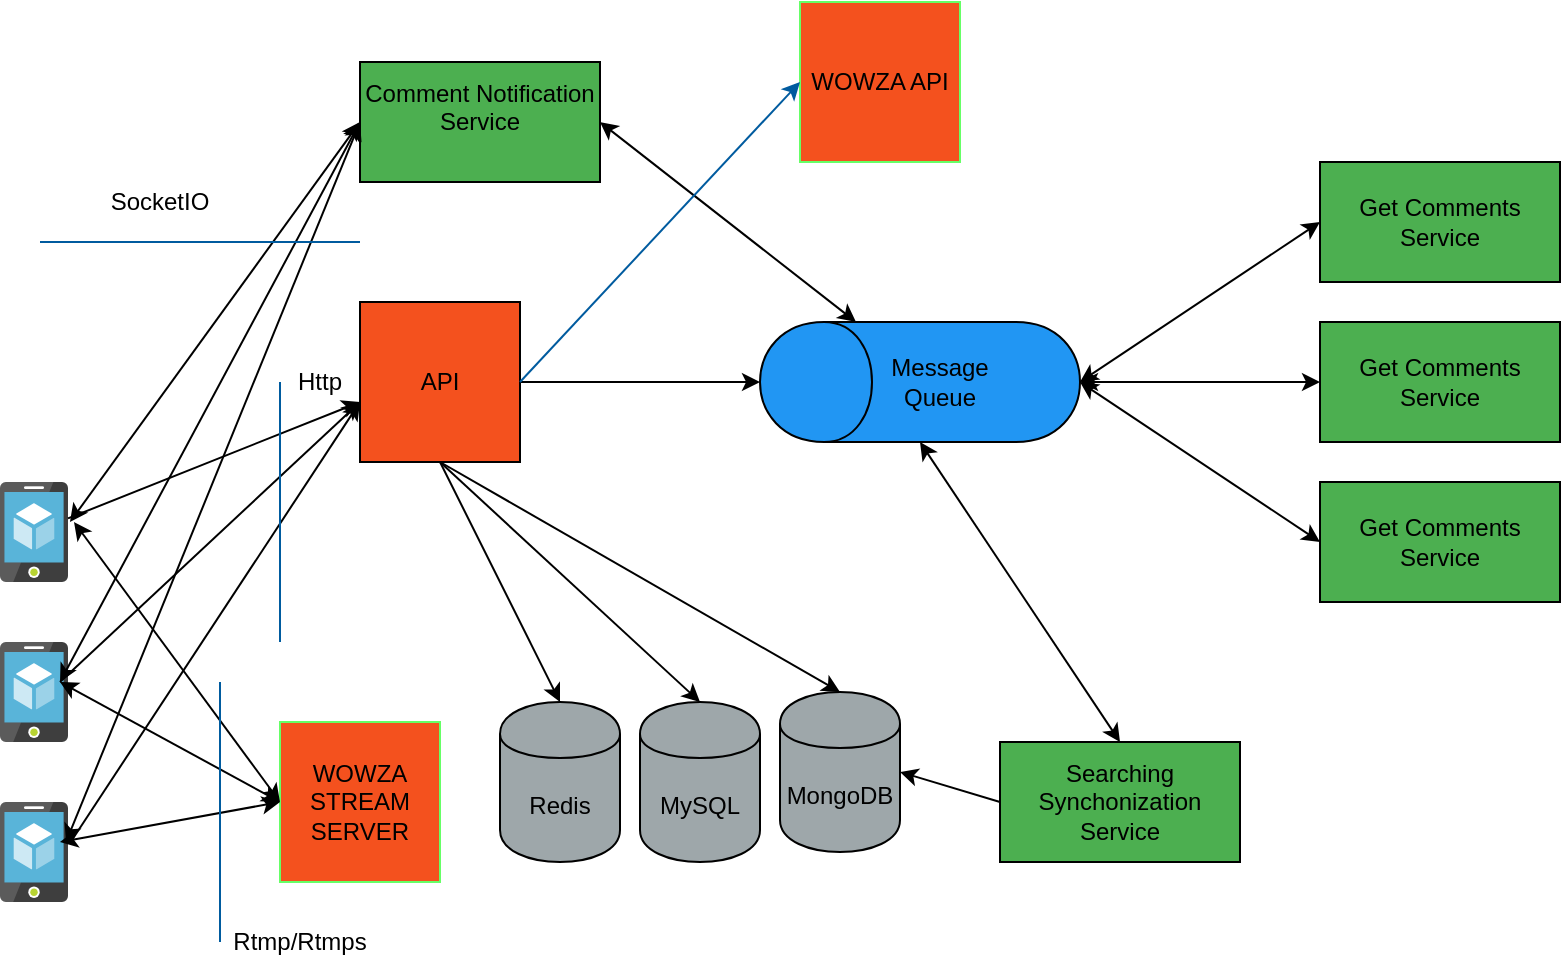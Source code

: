 <mxfile version="12.1.3" type="device" pages="1"><diagram id="FyxuBe_93LkJE1hPwO3R" name="Page-1"><mxGraphModel dx="1108" dy="479" grid="1" gridSize="10" guides="1" tooltips="1" connect="1" arrows="1" fold="1" page="1" pageScale="1" pageWidth="850" pageHeight="1100" math="0" shadow="0"><root><mxCell id="0"/><mxCell id="1" parent="0"/><mxCell id="m8h-mQ93tPQ-ij6rsXgL-14" value="" style="shape=cylinder;whiteSpace=wrap;html=1;boundedLbl=1;backgroundOutline=1;rotation=-180;direction=south;fillColor=#2196f3;" vertex="1" parent="1"><mxGeometry x="400" y="200" width="160" height="60" as="geometry"/></mxCell><mxCell id="m8h-mQ93tPQ-ij6rsXgL-17" value="Get Comments Service" style="rounded=0;whiteSpace=wrap;html=1;fillColor=#4caf50;" vertex="1" parent="1"><mxGeometry x="680" y="120" width="120" height="60" as="geometry"/></mxCell><mxCell id="m8h-mQ93tPQ-ij6rsXgL-18" value="Get Comments Service" style="rounded=0;whiteSpace=wrap;html=1;fillColor=#4caf50;" vertex="1" parent="1"><mxGeometry x="680" y="200" width="120" height="60" as="geometry"/></mxCell><mxCell id="m8h-mQ93tPQ-ij6rsXgL-19" value="Get Comments Service" style="rounded=0;whiteSpace=wrap;html=1;fillColor=#4caf50;" vertex="1" parent="1"><mxGeometry x="680" y="280" width="120" height="60" as="geometry"/></mxCell><mxCell id="m8h-mQ93tPQ-ij6rsXgL-20" value="" style="endArrow=classic;startArrow=classic;html=1;entryX=0;entryY=0.5;entryDx=0;entryDy=0;exitX=0.5;exitY=1;exitDx=0;exitDy=0;" edge="1" parent="1" source="m8h-mQ93tPQ-ij6rsXgL-14" target="m8h-mQ93tPQ-ij6rsXgL-17"><mxGeometry width="50" height="50" relative="1" as="geometry"><mxPoint x="220" y="430" as="sourcePoint"/><mxPoint x="270" y="380" as="targetPoint"/></mxGeometry></mxCell><mxCell id="m8h-mQ93tPQ-ij6rsXgL-21" value="" style="endArrow=classic;startArrow=classic;html=1;entryX=0;entryY=0.5;entryDx=0;entryDy=0;exitX=0.5;exitY=1;exitDx=0;exitDy=0;" edge="1" parent="1" source="m8h-mQ93tPQ-ij6rsXgL-14" target="m8h-mQ93tPQ-ij6rsXgL-18"><mxGeometry width="50" height="50" relative="1" as="geometry"><mxPoint x="260" y="420" as="sourcePoint"/><mxPoint x="310" y="370" as="targetPoint"/></mxGeometry></mxCell><mxCell id="m8h-mQ93tPQ-ij6rsXgL-22" value="" style="endArrow=classic;startArrow=classic;html=1;entryX=0;entryY=0.5;entryDx=0;entryDy=0;exitX=0.5;exitY=1;exitDx=0;exitDy=0;" edge="1" parent="1" source="m8h-mQ93tPQ-ij6rsXgL-14" target="m8h-mQ93tPQ-ij6rsXgL-19"><mxGeometry width="50" height="50" relative="1" as="geometry"><mxPoint x="200" y="460" as="sourcePoint"/><mxPoint x="250" y="410" as="targetPoint"/></mxGeometry></mxCell><mxCell id="m8h-mQ93tPQ-ij6rsXgL-23" value="API" style="whiteSpace=wrap;html=1;aspect=fixed;fillColor=#f4511e;" vertex="1" parent="1"><mxGeometry x="200" y="190" width="80" height="80" as="geometry"/></mxCell><mxCell id="m8h-mQ93tPQ-ij6rsXgL-25" value="" style="endArrow=classic;html=1;entryX=0.5;entryY=0;entryDx=0;entryDy=0;exitX=1;exitY=0.5;exitDx=0;exitDy=0;" edge="1" parent="1" source="m8h-mQ93tPQ-ij6rsXgL-23" target="m8h-mQ93tPQ-ij6rsXgL-14"><mxGeometry width="50" height="50" relative="1" as="geometry"><mxPoint x="170" y="440" as="sourcePoint"/><mxPoint x="220" y="390" as="targetPoint"/></mxGeometry></mxCell><mxCell id="m8h-mQ93tPQ-ij6rsXgL-26" value="" style="aspect=fixed;html=1;points=[];align=center;image;fontSize=12;image=img/lib/mscae/App_Service_Mobile_App.svg;" vertex="1" parent="1"><mxGeometry x="20" y="280" width="34" height="50" as="geometry"/></mxCell><mxCell id="m8h-mQ93tPQ-ij6rsXgL-27" value="" style="aspect=fixed;html=1;points=[];align=center;image;fontSize=12;image=img/lib/mscae/App_Service_Mobile_App.svg;" vertex="1" parent="1"><mxGeometry x="20" y="360" width="34" height="50" as="geometry"/></mxCell><mxCell id="m8h-mQ93tPQ-ij6rsXgL-28" value="" style="aspect=fixed;html=1;points=[];align=center;image;fontSize=12;image=img/lib/mscae/App_Service_Mobile_App.svg;" vertex="1" parent="1"><mxGeometry x="20" y="440" width="34" height="50" as="geometry"/></mxCell><mxCell id="m8h-mQ93tPQ-ij6rsXgL-29" value="" style="endArrow=classic;html=1;" edge="1" parent="1" source="m8h-mQ93tPQ-ij6rsXgL-26"><mxGeometry width="50" height="50" relative="1" as="geometry"><mxPoint x="150" y="400" as="sourcePoint"/><mxPoint x="200" y="240" as="targetPoint"/></mxGeometry></mxCell><mxCell id="m8h-mQ93tPQ-ij6rsXgL-31" value="" style="endArrow=classic;html=1;entryX=0;entryY=0.625;entryDx=0;entryDy=0;entryPerimeter=0;exitX=0.882;exitY=0.4;exitDx=0;exitDy=0;exitPerimeter=0;" edge="1" parent="1" source="m8h-mQ93tPQ-ij6rsXgL-27" target="m8h-mQ93tPQ-ij6rsXgL-23"><mxGeometry width="50" height="50" relative="1" as="geometry"><mxPoint x="20" y="560" as="sourcePoint"/><mxPoint x="70" y="510" as="targetPoint"/></mxGeometry></mxCell><mxCell id="m8h-mQ93tPQ-ij6rsXgL-32" value="" style="endArrow=classic;html=1;exitX=1.059;exitY=0.38;exitDx=0;exitDy=0;exitPerimeter=0;" edge="1" parent="1" source="m8h-mQ93tPQ-ij6rsXgL-28"><mxGeometry width="50" height="50" relative="1" as="geometry"><mxPoint x="140" y="470" as="sourcePoint"/><mxPoint x="200" y="240" as="targetPoint"/></mxGeometry></mxCell><mxCell id="m8h-mQ93tPQ-ij6rsXgL-33" value="&lt;div&gt;Comment Notification Service&lt;/div&gt;&lt;div&gt;&lt;br&gt;&lt;/div&gt;" style="rounded=0;whiteSpace=wrap;html=1;fillColor=#4CAF50;" vertex="1" parent="1"><mxGeometry x="200" y="70" width="120" height="60" as="geometry"/></mxCell><mxCell id="m8h-mQ93tPQ-ij6rsXgL-34" value="" style="endArrow=classic;startArrow=classic;html=1;entryX=1;entryY=0.3;entryDx=0;entryDy=0;exitX=1;exitY=0.5;exitDx=0;exitDy=0;" edge="1" parent="1" source="m8h-mQ93tPQ-ij6rsXgL-33" target="m8h-mQ93tPQ-ij6rsXgL-14"><mxGeometry width="50" height="50" relative="1" as="geometry"><mxPoint x="340" y="450" as="sourcePoint"/><mxPoint x="390" y="400" as="targetPoint"/></mxGeometry></mxCell><mxCell id="m8h-mQ93tPQ-ij6rsXgL-35" value="" style="endArrow=classic;startArrow=classic;html=1;exitX=1.029;exitY=0.4;exitDx=0;exitDy=0;exitPerimeter=0;entryX=0;entryY=0.5;entryDx=0;entryDy=0;" edge="1" parent="1" source="m8h-mQ93tPQ-ij6rsXgL-26" target="m8h-mQ93tPQ-ij6rsXgL-33"><mxGeometry width="50" height="50" relative="1" as="geometry"><mxPoint x="100" y="540" as="sourcePoint"/><mxPoint x="150" y="490" as="targetPoint"/></mxGeometry></mxCell><mxCell id="m8h-mQ93tPQ-ij6rsXgL-36" value="" style="endArrow=classic;startArrow=classic;html=1;entryX=0;entryY=0.5;entryDx=0;entryDy=0;" edge="1" parent="1" target="m8h-mQ93tPQ-ij6rsXgL-33"><mxGeometry width="50" height="50" relative="1" as="geometry"><mxPoint x="50" y="380" as="sourcePoint"/><mxPoint x="210" y="540" as="targetPoint"/></mxGeometry></mxCell><mxCell id="m8h-mQ93tPQ-ij6rsXgL-37" value="" style="endArrow=classic;startArrow=classic;html=1;exitX=0.971;exitY=0.4;exitDx=0;exitDy=0;exitPerimeter=0;entryX=0;entryY=0.5;entryDx=0;entryDy=0;" edge="1" parent="1" source="m8h-mQ93tPQ-ij6rsXgL-28" target="m8h-mQ93tPQ-ij6rsXgL-33"><mxGeometry width="50" height="50" relative="1" as="geometry"><mxPoint x="100" y="570" as="sourcePoint"/><mxPoint x="150" y="520" as="targetPoint"/></mxGeometry></mxCell><mxCell id="m8h-mQ93tPQ-ij6rsXgL-38" value="MySQL" style="shape=cylinder;whiteSpace=wrap;html=1;boundedLbl=1;backgroundOutline=1;fillColor=#9ea7aa;" vertex="1" parent="1"><mxGeometry x="340" y="390" width="60" height="80" as="geometry"/></mxCell><mxCell id="m8h-mQ93tPQ-ij6rsXgL-39" value="MongoDB" style="shape=cylinder;whiteSpace=wrap;html=1;boundedLbl=1;backgroundOutline=1;fillColor=#9ea7aa;" vertex="1" parent="1"><mxGeometry x="410" y="385" width="60" height="80" as="geometry"/></mxCell><mxCell id="m8h-mQ93tPQ-ij6rsXgL-40" value="" style="endArrow=classic;html=1;exitX=0.5;exitY=1;exitDx=0;exitDy=0;entryX=0.5;entryY=0;entryDx=0;entryDy=0;" edge="1" parent="1" source="m8h-mQ93tPQ-ij6rsXgL-23" target="m8h-mQ93tPQ-ij6rsXgL-38"><mxGeometry width="50" height="50" relative="1" as="geometry"><mxPoint x="330" y="360" as="sourcePoint"/><mxPoint x="380" y="310" as="targetPoint"/></mxGeometry></mxCell><mxCell id="m8h-mQ93tPQ-ij6rsXgL-41" value="Searching Synchonization Service" style="rounded=0;whiteSpace=wrap;html=1;fillColor=#4caf50;" vertex="1" parent="1"><mxGeometry x="520" y="410" width="120" height="60" as="geometry"/></mxCell><mxCell id="m8h-mQ93tPQ-ij6rsXgL-42" value="" style="endArrow=classic;startArrow=classic;html=1;exitX=0;exitY=0.5;exitDx=0;exitDy=0;entryX=0.5;entryY=0;entryDx=0;entryDy=0;" edge="1" parent="1" source="m8h-mQ93tPQ-ij6rsXgL-14" target="m8h-mQ93tPQ-ij6rsXgL-41"><mxGeometry width="50" height="50" relative="1" as="geometry"><mxPoint x="460" y="390" as="sourcePoint"/><mxPoint x="510" y="340" as="targetPoint"/></mxGeometry></mxCell><mxCell id="m8h-mQ93tPQ-ij6rsXgL-45" value="" style="endArrow=classic;html=1;entryX=1;entryY=0.5;entryDx=0;entryDy=0;exitX=0;exitY=0.5;exitDx=0;exitDy=0;" edge="1" parent="1" source="m8h-mQ93tPQ-ij6rsXgL-41" target="m8h-mQ93tPQ-ij6rsXgL-39"><mxGeometry width="50" height="50" relative="1" as="geometry"><mxPoint x="430" y="400" as="sourcePoint"/><mxPoint x="480" y="350" as="targetPoint"/></mxGeometry></mxCell><mxCell id="m8h-mQ93tPQ-ij6rsXgL-46" value="" style="endArrow=classic;html=1;exitX=0.5;exitY=1;exitDx=0;exitDy=0;entryX=0.5;entryY=0;entryDx=0;entryDy=0;" edge="1" parent="1" source="m8h-mQ93tPQ-ij6rsXgL-23" target="m8h-mQ93tPQ-ij6rsXgL-39"><mxGeometry width="50" height="50" relative="1" as="geometry"><mxPoint x="350" y="570" as="sourcePoint"/><mxPoint x="400" y="520" as="targetPoint"/></mxGeometry></mxCell><mxCell id="m8h-mQ93tPQ-ij6rsXgL-47" value="Redis" style="shape=cylinder;whiteSpace=wrap;html=1;boundedLbl=1;backgroundOutline=1;fillColor=#9ea7aa;" vertex="1" parent="1"><mxGeometry x="270" y="390" width="60" height="80" as="geometry"/></mxCell><mxCell id="m8h-mQ93tPQ-ij6rsXgL-48" value="" style="endArrow=classic;html=1;entryX=0.5;entryY=0;entryDx=0;entryDy=0;" edge="1" parent="1" target="m8h-mQ93tPQ-ij6rsXgL-47"><mxGeometry width="50" height="50" relative="1" as="geometry"><mxPoint x="240" y="270" as="sourcePoint"/><mxPoint x="240" y="330" as="targetPoint"/></mxGeometry></mxCell><mxCell id="m8h-mQ93tPQ-ij6rsXgL-49" value="Message Queue" style="text;html=1;strokeColor=none;fillColor=none;align=center;verticalAlign=middle;whiteSpace=wrap;rounded=0;" vertex="1" parent="1"><mxGeometry x="470" y="220" width="40" height="20" as="geometry"/></mxCell><mxCell id="m8h-mQ93tPQ-ij6rsXgL-51" value="" style="endArrow=none;html=1;fillColor=#005b9f;strokeColor=#005b9f;" edge="1" parent="1"><mxGeometry width="50" height="50" relative="1" as="geometry"><mxPoint x="40" y="160" as="sourcePoint"/><mxPoint x="200" y="160" as="targetPoint"/></mxGeometry></mxCell><mxCell id="m8h-mQ93tPQ-ij6rsXgL-52" value="SocketIO" style="text;html=1;strokeColor=none;fillColor=none;align=center;verticalAlign=middle;whiteSpace=wrap;rounded=0;" vertex="1" parent="1"><mxGeometry x="80" y="130" width="40" height="20" as="geometry"/></mxCell><mxCell id="m8h-mQ93tPQ-ij6rsXgL-54" value="" style="endArrow=none;html=1;fillColor=#005b9f;strokeColor=#005b9f;" edge="1" parent="1"><mxGeometry width="50" height="50" relative="1" as="geometry"><mxPoint x="160" y="230" as="sourcePoint"/><mxPoint x="160" y="360" as="targetPoint"/></mxGeometry></mxCell><mxCell id="m8h-mQ93tPQ-ij6rsXgL-55" value="Http" style="text;html=1;strokeColor=none;fillColor=none;align=center;verticalAlign=middle;whiteSpace=wrap;rounded=0;" vertex="1" parent="1"><mxGeometry x="160" y="220" width="40" height="20" as="geometry"/></mxCell><mxCell id="m8h-mQ93tPQ-ij6rsXgL-59" value="WOWZA API" style="whiteSpace=wrap;html=1;aspect=fixed;strokeColor=#66FF66;fillColor=#F4511E;" vertex="1" parent="1"><mxGeometry x="420" y="40" width="80" height="80" as="geometry"/></mxCell><mxCell id="m8h-mQ93tPQ-ij6rsXgL-60" value="" style="endArrow=classic;html=1;strokeColor=#005b9f;fillColor=#005b9f;entryX=0;entryY=0.5;entryDx=0;entryDy=0;exitX=1;exitY=0.5;exitDx=0;exitDy=0;" edge="1" parent="1" source="m8h-mQ93tPQ-ij6rsXgL-23" target="m8h-mQ93tPQ-ij6rsXgL-59"><mxGeometry width="50" height="50" relative="1" as="geometry"><mxPoint x="300" y="230" as="sourcePoint"/><mxPoint x="350" y="180" as="targetPoint"/></mxGeometry></mxCell><mxCell id="m8h-mQ93tPQ-ij6rsXgL-61" value="WOWZA STREAM SERVER" style="whiteSpace=wrap;html=1;aspect=fixed;strokeColor=#66FF66;fillColor=#F4511E;" vertex="1" parent="1"><mxGeometry x="160" y="400" width="80" height="80" as="geometry"/></mxCell><mxCell id="m8h-mQ93tPQ-ij6rsXgL-62" value="" style="endArrow=classic;startArrow=classic;html=1;strokeColor=#000000;fillColor=none;entryX=0;entryY=0.5;entryDx=0;entryDy=0;" edge="1" parent="1" target="m8h-mQ93tPQ-ij6rsXgL-61"><mxGeometry width="50" height="50" relative="1" as="geometry"><mxPoint x="57" y="300" as="sourcePoint"/><mxPoint x="150" y="540" as="targetPoint"/></mxGeometry></mxCell><mxCell id="m8h-mQ93tPQ-ij6rsXgL-63" value="" style="endArrow=classic;startArrow=classic;html=1;strokeColor=#000000;fillColor=none;entryX=0;entryY=0.5;entryDx=0;entryDy=0;" edge="1" parent="1" target="m8h-mQ93tPQ-ij6rsXgL-61"><mxGeometry width="50" height="50" relative="1" as="geometry"><mxPoint x="50" y="380" as="sourcePoint"/><mxPoint x="160" y="540" as="targetPoint"/></mxGeometry></mxCell><mxCell id="m8h-mQ93tPQ-ij6rsXgL-64" value="" style="endArrow=classic;startArrow=classic;html=1;strokeColor=#000000;fillColor=none;entryX=0;entryY=0.5;entryDx=0;entryDy=0;" edge="1" parent="1" target="m8h-mQ93tPQ-ij6rsXgL-61"><mxGeometry width="50" height="50" relative="1" as="geometry"><mxPoint x="50" y="460" as="sourcePoint"/><mxPoint x="90" y="530" as="targetPoint"/></mxGeometry></mxCell><mxCell id="m8h-mQ93tPQ-ij6rsXgL-65" value="" style="endArrow=none;html=1;strokeColor=#005b9f;fillColor=#005b9f;" edge="1" parent="1"><mxGeometry width="50" height="50" relative="1" as="geometry"><mxPoint x="130" y="510" as="sourcePoint"/><mxPoint x="130" y="380" as="targetPoint"/></mxGeometry></mxCell><mxCell id="m8h-mQ93tPQ-ij6rsXgL-66" value="Rtmp/Rtmps" style="text;html=1;strokeColor=none;fillColor=none;align=center;verticalAlign=middle;whiteSpace=wrap;rounded=0;" vertex="1" parent="1"><mxGeometry x="150" y="500" width="40" height="20" as="geometry"/></mxCell></root></mxGraphModel></diagram></mxfile>